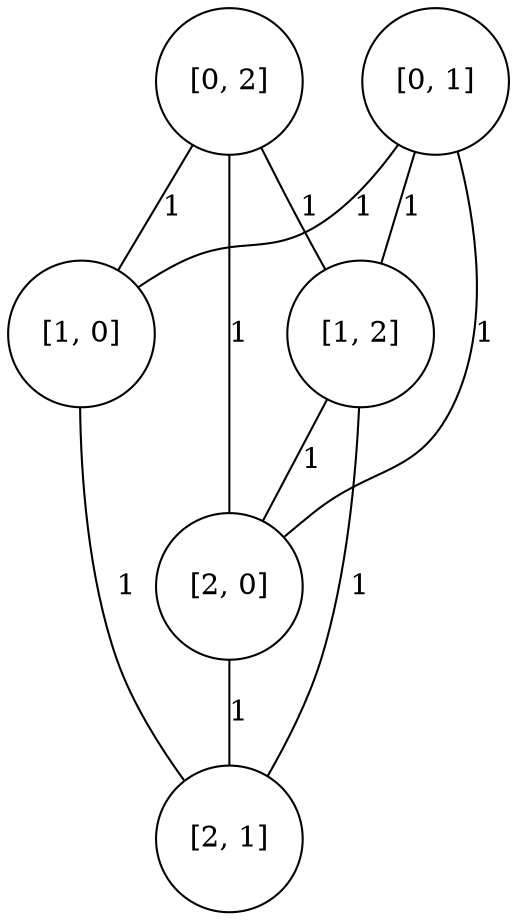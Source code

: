 graph
{
	node [shape=circle, label="[0, 1]"] 0;
	node [shape=circle, label="[0, 2]"] 1;
	node [shape=circle, label="[1, 0]"] 2;
	node [shape=circle, label="[1, 2]"] 3;
	node [shape=circle, label="[2, 0]"] 4;
	node [shape=circle, label="[2, 1]"] 5;
	0 -- 2 [label="1"]
	0 -- 3 [label="1"]
	0 -- 4 [label="1"]
	1 -- 2 [label="1"]
	1 -- 3 [label="1"]
	1 -- 4 [label="1"]
	2 -- 5 [label="1"]
	3 -- 4 [label="1"]
	3 -- 5 [label="1"]
	4 -- 5 [label="1"]
}
